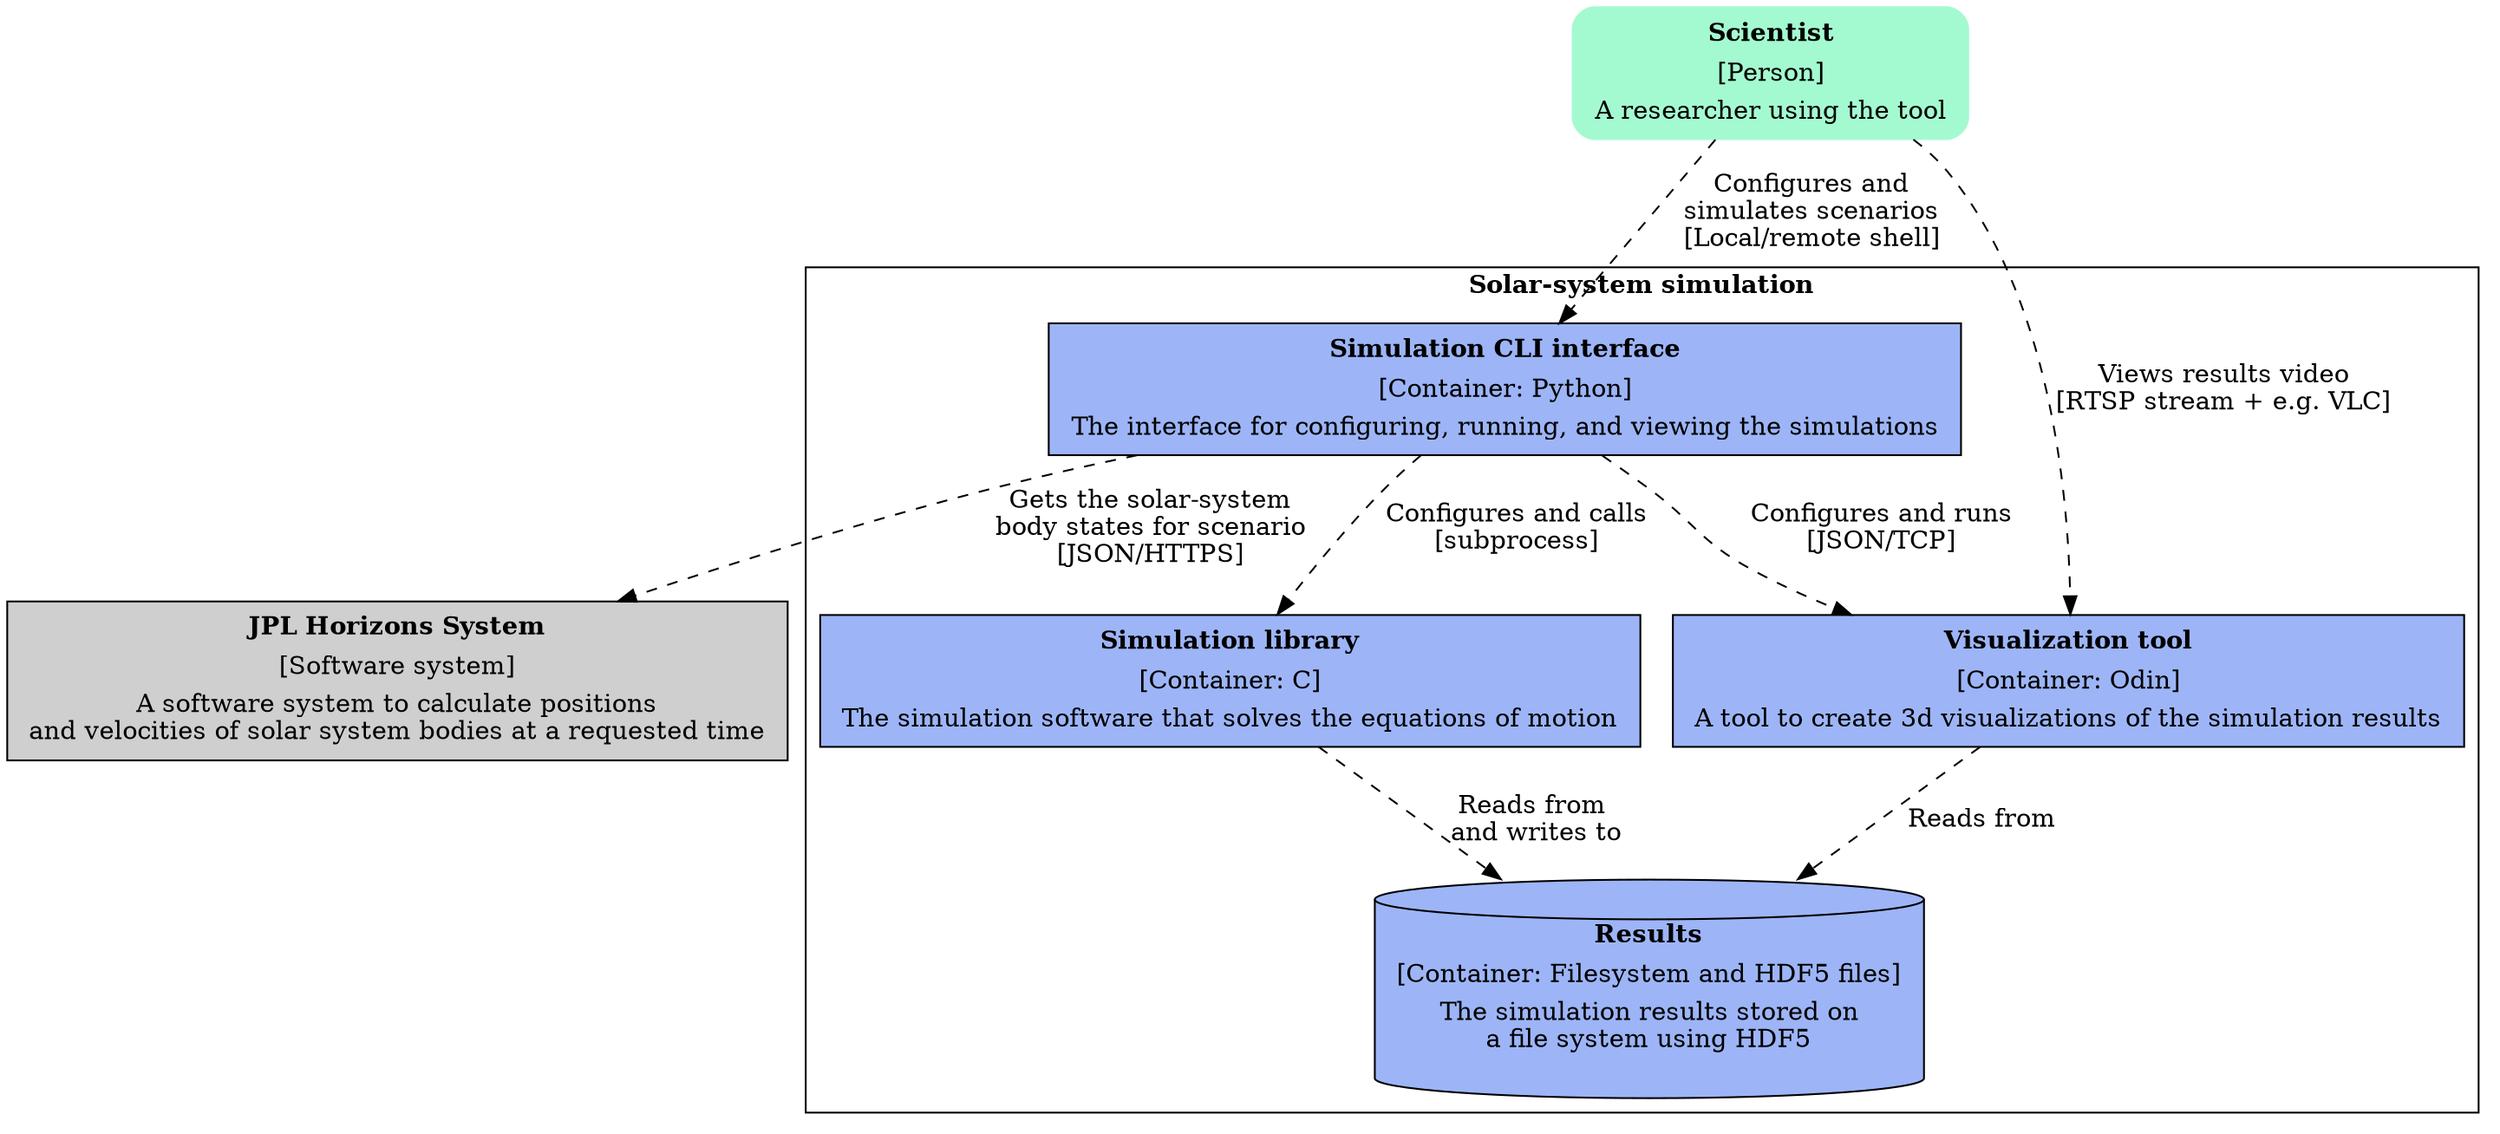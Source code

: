 digraph iterative{
    rankdir="TB";
    dpi=300;
    edge [ style=dashed ];
    node[
        shape = rect
        style = "filled, rounded"
        color = "#a4fad0"
    ];
    user [
        label=<
            <table border="0" cellborder="0">
                <tr> <td><b>Scientist</b></td> </tr>
                <tr> <td>[Person]</td> </tr>
                <tr> <td>A researcher using the tool</td> </tr>
            </table>
        >
    ]
    node[
        shape = rect
        style = filled
        fillcolor = "#9db5f7"
        color = "black"
    ];
    subgraph cluster_software {
        label=<<b>Solar-system simulation</b>>
        // style = "dashed"
        cli [
            label=<
                <table border="0" cellborder="0">
                    <tr> <td><b>Simulation CLI interface</b></td> </tr>
                    <tr> <td>[Container: Python]</td> </tr>
                    <tr> <td>The interface for configuring, running, and viewing the simulations</td> </tr>
                </table>
            >
        ]
        lib [
            label=<
                <table border="0" cellborder="0">
                    <tr> <td><b>Simulation library</b></td> </tr>
                    <tr> <td>[Container: C]</td> </tr>
                    <tr> <td>The simulation software that solves the equations of motion</td> </tr>
                </table>
            >
        ]
        vis [
            label=<
                <table border="0" cellborder="0">
                    <tr> <td><b>Visualization tool</b></td> </tr>
                    <tr> <td>[Container: Odin]</td> </tr>
                    <tr> <td>A tool to create 3d visualizations of the simulation results</td> </tr>
                </table>
            >
        ]
        storage [
            shape = cylinder
            label=<
                <table border="0" cellborder="0">
                    <tr> <td><b>Results</b></td> </tr>
                    <tr> <td>[Container: Filesystem and HDF5 files]</td> </tr>
                    <tr> <td>The simulation results stored on<br/>a file system using HDF5</td> </tr>
                </table>
            >
        ]
    }
    node[
        shape = rect
        style = filled
        fillcolor = "#cfcfcf"
        color = "black"
    ];
    horizons [
        label=<
            <table border="0" cellborder="0">
                <tr> <td><b>JPL Horizons System</b></td> </tr>
                <tr> <td>[Software system]</td> </tr>
                <tr> <td>A software system to calculate positions<br/>and velocities of solar system bodies at a requested time</td> </tr>
            </table>
        >
    ]
    user -> cli [label="Configures and\nsimulates scenarios\n[Local/remote shell]"]
    cli -> horizons [label="Gets the solar-system\nbody states for scenario\n[JSON/HTTPS]"]
    cli -> lib [label="Configures and calls\n[subprocess]"]
    cli -> vis [label="Configures and runs\n[JSON/TCP]"]
    lib -> storage [label="Reads from \nand writes to"]
    vis -> storage [label="Reads from"]
    user -> vis [label="Views results video\n[RTSP stream + e.g. VLC]"]
}
